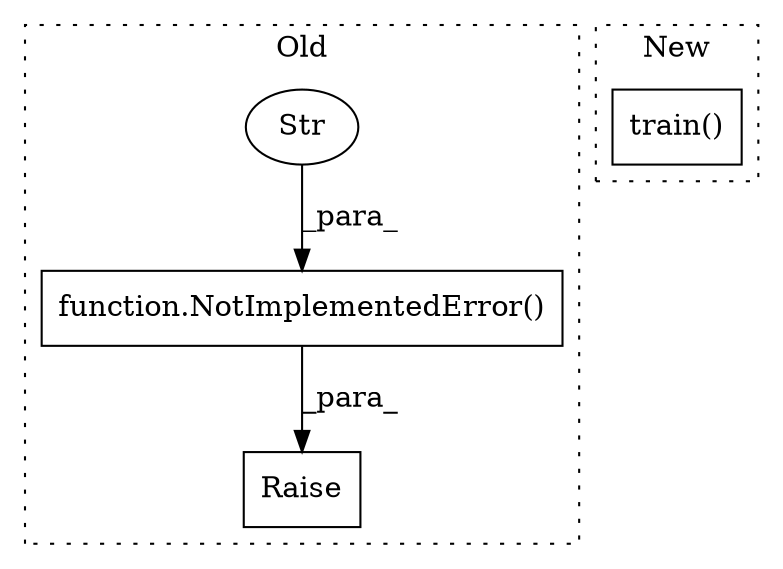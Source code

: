 digraph G {
subgraph cluster0 {
1 [label="Raise" a="91" s="3573" l="6" shape="box"];
3 [label="function.NotImplementedError()" a="75" s="3579,3678" l="29,1" shape="box"];
4 [label="Str" a="66" s="3608" l="70" shape="ellipse"];
label = "Old";
style="dotted";
}
subgraph cluster1 {
2 [label="train()" a="75" s="2842" l="51" shape="box"];
label = "New";
style="dotted";
}
3 -> 1 [label="_para_"];
4 -> 3 [label="_para_"];
}